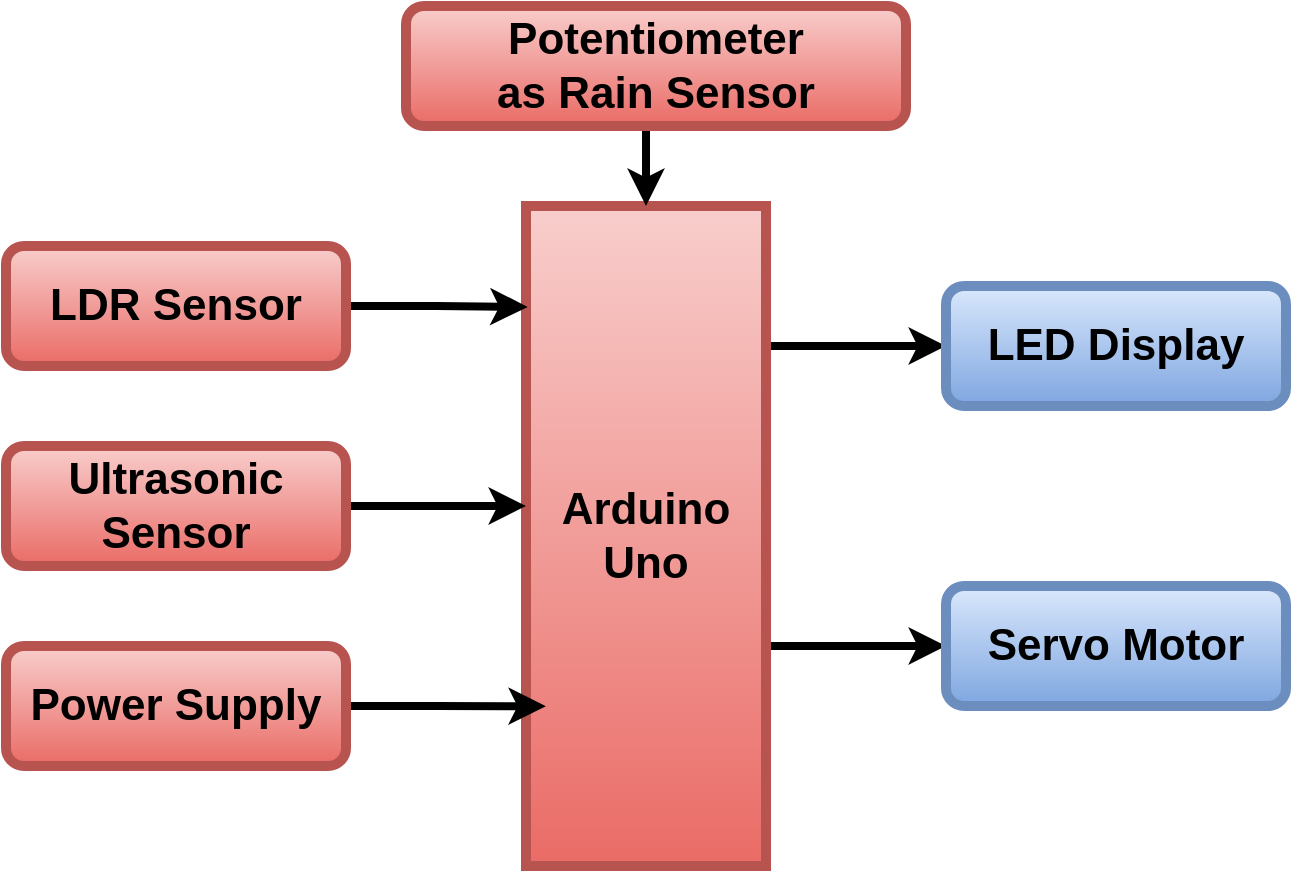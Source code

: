 <mxfile version="16.6.4" type="github">
  <diagram id="Dg_mA4ptCI6hM2hjOGmG" name="Page-1">
    <mxGraphModel dx="1038" dy="547" grid="1" gridSize="10" guides="1" tooltips="1" connect="1" arrows="1" fold="1" page="1" pageScale="1" pageWidth="827" pageHeight="1169" math="0" shadow="0">
      <root>
        <mxCell id="0" />
        <mxCell id="1" parent="0" />
        <mxCell id="Lih3e32EG-EI3loHQNpi-12" style="edgeStyle=orthogonalEdgeStyle;rounded=0;orthogonalLoop=1;jettySize=auto;html=1;exitX=1;exitY=0.25;exitDx=0;exitDy=0;entryX=0;entryY=0.5;entryDx=0;entryDy=0;strokeWidth=4;" edge="1" parent="1" source="Lih3e32EG-EI3loHQNpi-1" target="Lih3e32EG-EI3loHQNpi-10">
          <mxGeometry relative="1" as="geometry">
            <Array as="points">
              <mxPoint x="460" y="200" />
              <mxPoint x="530" y="200" />
            </Array>
          </mxGeometry>
        </mxCell>
        <mxCell id="Lih3e32EG-EI3loHQNpi-15" value="" style="edgeStyle=orthogonalEdgeStyle;rounded=0;orthogonalLoop=1;jettySize=auto;html=1;fontSize=22;strokeWidth=4;" edge="1" parent="1" source="Lih3e32EG-EI3loHQNpi-1" target="Lih3e32EG-EI3loHQNpi-11">
          <mxGeometry relative="1" as="geometry">
            <Array as="points">
              <mxPoint x="500" y="350" />
              <mxPoint x="500" y="350" />
            </Array>
          </mxGeometry>
        </mxCell>
        <mxCell id="Lih3e32EG-EI3loHQNpi-1" value="&lt;b&gt;&lt;font style=&quot;font-size: 22px&quot;&gt;Arduino Uno&lt;/font&gt;&lt;/b&gt;" style="rounded=0;whiteSpace=wrap;html=1;fillColor=#f8cecc;gradientColor=#ea6b66;strokeColor=#b85450;strokeWidth=5;" vertex="1" parent="1">
          <mxGeometry x="340" y="130" width="120" height="330" as="geometry" />
        </mxCell>
        <mxCell id="Lih3e32EG-EI3loHQNpi-3" value="" style="edgeStyle=orthogonalEdgeStyle;rounded=0;orthogonalLoop=1;jettySize=auto;html=1;entryX=0.007;entryY=0.153;entryDx=0;entryDy=0;entryPerimeter=0;strokeWidth=4;" edge="1" parent="1" source="Lih3e32EG-EI3loHQNpi-2" target="Lih3e32EG-EI3loHQNpi-1">
          <mxGeometry relative="1" as="geometry">
            <mxPoint x="310" y="180" as="targetPoint" />
          </mxGeometry>
        </mxCell>
        <mxCell id="Lih3e32EG-EI3loHQNpi-2" value="&lt;b&gt;&lt;font style=&quot;font-size: 22px&quot;&gt;LDR Sensor&lt;/font&gt;&lt;/b&gt;" style="rounded=1;whiteSpace=wrap;html=1;fillColor=#f8cecc;gradientColor=#ea6b66;strokeColor=#b85450;strokeWidth=5;" vertex="1" parent="1">
          <mxGeometry x="80" y="150" width="170" height="60" as="geometry" />
        </mxCell>
        <mxCell id="Lih3e32EG-EI3loHQNpi-5" value="" style="edgeStyle=orthogonalEdgeStyle;rounded=0;orthogonalLoop=1;jettySize=auto;html=1;strokeWidth=4;" edge="1" parent="1" source="Lih3e32EG-EI3loHQNpi-4" target="Lih3e32EG-EI3loHQNpi-1">
          <mxGeometry relative="1" as="geometry">
            <Array as="points">
              <mxPoint x="320" y="280" />
              <mxPoint x="320" y="280" />
            </Array>
          </mxGeometry>
        </mxCell>
        <mxCell id="Lih3e32EG-EI3loHQNpi-4" value="&lt;b&gt;&lt;font style=&quot;font-size: 22px&quot;&gt;Ultrasonic Sensor&lt;/font&gt;&lt;/b&gt;" style="rounded=1;whiteSpace=wrap;html=1;fillColor=#f8cecc;gradientColor=#ea6b66;strokeColor=#b85450;strokeWidth=5;" vertex="1" parent="1">
          <mxGeometry x="80" y="250" width="170" height="60" as="geometry" />
        </mxCell>
        <mxCell id="Lih3e32EG-EI3loHQNpi-9" style="edgeStyle=orthogonalEdgeStyle;rounded=0;orthogonalLoop=1;jettySize=auto;html=1;entryX=0.083;entryY=0.758;entryDx=0;entryDy=0;entryPerimeter=0;strokeWidth=4;" edge="1" parent="1" source="Lih3e32EG-EI3loHQNpi-6" target="Lih3e32EG-EI3loHQNpi-1">
          <mxGeometry relative="1" as="geometry" />
        </mxCell>
        <mxCell id="Lih3e32EG-EI3loHQNpi-6" value="&lt;b&gt;&lt;font style=&quot;font-size: 22px&quot;&gt;Power Supply&lt;/font&gt;&lt;/b&gt;" style="rounded=1;whiteSpace=wrap;html=1;fillColor=#f8cecc;gradientColor=#ea6b66;strokeColor=#b85450;strokeWidth=5;" vertex="1" parent="1">
          <mxGeometry x="80" y="350" width="170" height="60" as="geometry" />
        </mxCell>
        <mxCell id="Lih3e32EG-EI3loHQNpi-10" value="&lt;b&gt;&lt;font style=&quot;font-size: 22px&quot;&gt;LED Display&lt;/font&gt;&lt;/b&gt;" style="rounded=1;whiteSpace=wrap;html=1;fillColor=#dae8fc;strokeColor=#6c8ebf;gradientColor=#7ea6e0;strokeWidth=5;" vertex="1" parent="1">
          <mxGeometry x="550" y="170" width="170" height="60" as="geometry" />
        </mxCell>
        <mxCell id="Lih3e32EG-EI3loHQNpi-11" value="&lt;b&gt;&lt;font style=&quot;font-size: 22px&quot;&gt;Servo Motor&lt;/font&gt;&lt;/b&gt;" style="rounded=1;whiteSpace=wrap;html=1;fillColor=#dae8fc;gradientColor=#7ea6e0;strokeColor=#6c8ebf;strokeWidth=5;" vertex="1" parent="1">
          <mxGeometry x="550" y="320" width="170" height="60" as="geometry" />
        </mxCell>
        <mxCell id="Lih3e32EG-EI3loHQNpi-17" value="" style="edgeStyle=orthogonalEdgeStyle;rounded=0;orthogonalLoop=1;jettySize=auto;html=1;fontSize=22;strokeWidth=4;" edge="1" parent="1" source="Lih3e32EG-EI3loHQNpi-16" target="Lih3e32EG-EI3loHQNpi-1">
          <mxGeometry relative="1" as="geometry">
            <Array as="points">
              <mxPoint x="400" y="100" />
              <mxPoint x="400" y="100" />
            </Array>
          </mxGeometry>
        </mxCell>
        <mxCell id="Lih3e32EG-EI3loHQNpi-16" value="&lt;b&gt;Potentiometer&lt;br&gt;as Rain Sensor&lt;/b&gt;" style="rounded=1;whiteSpace=wrap;html=1;fontSize=22;fillColor=#f8cecc;strokeColor=#b85450;gradientColor=#EA6B66;strokeWidth=5;" vertex="1" parent="1">
          <mxGeometry x="280" y="30" width="250" height="60" as="geometry" />
        </mxCell>
      </root>
    </mxGraphModel>
  </diagram>
</mxfile>
